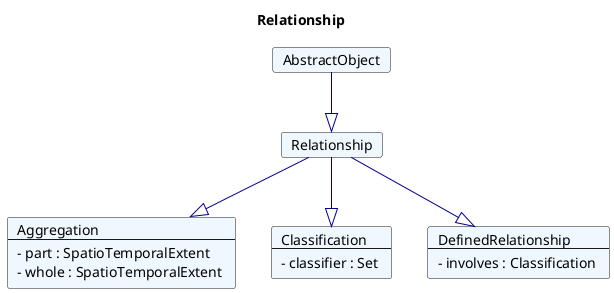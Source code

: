 @startuml
Title Relationship 

Card Relationship #F0F8FF [
Relationship
]
Card AbstractObject #F0F8FF [
AbstractObject
]
AbstractObject --|> Relationship  #00008B 
Card Aggregation #F0F8FF [
Aggregation
----
- part : SpatioTemporalExtent 
- whole : SpatioTemporalExtent 
]
Relationship --|> Aggregation  #00008B 
Card Classification #F0F8FF [
Classification
----
- classifier : Set 
]
Relationship --|> Classification  #00008B 
Card DefinedRelationship #F0F8FF [
DefinedRelationship
----
- involves : Classification 
]
Relationship --|> DefinedRelationship  #00008B 
@enduml